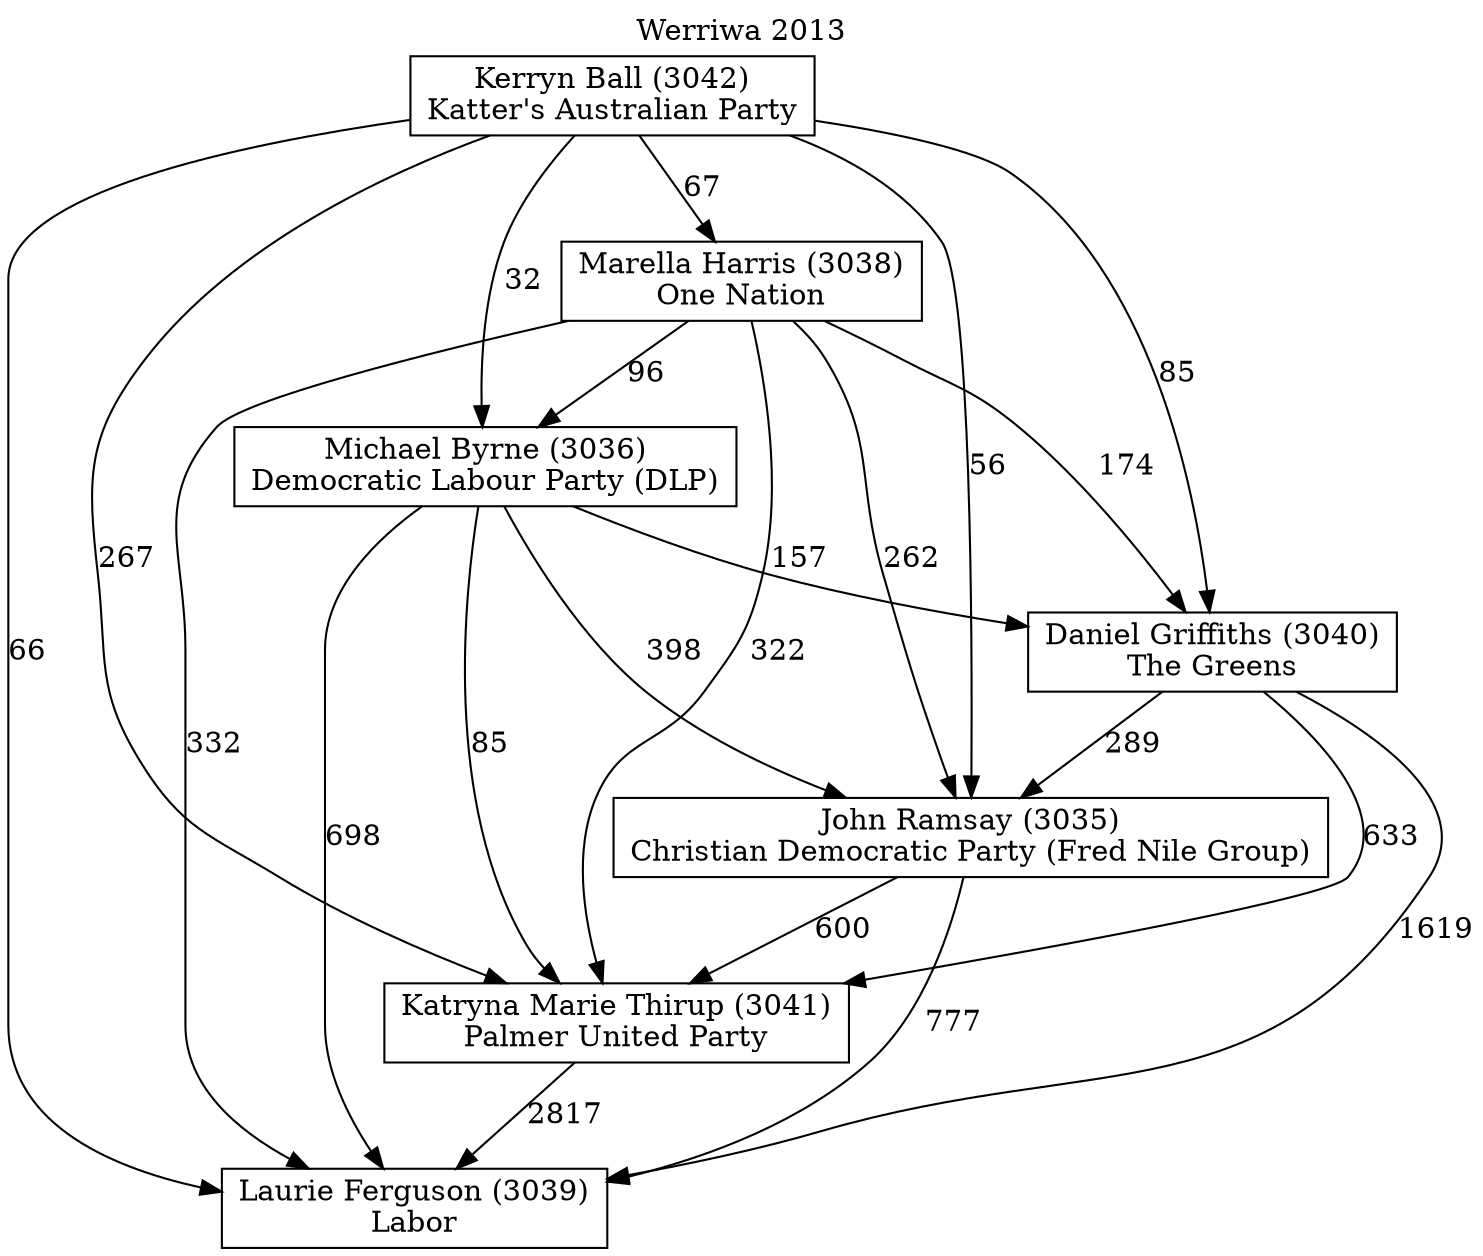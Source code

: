 // House preference flow
digraph "Laurie Ferguson (3039)_Werriwa_2013" {
	graph [label="Werriwa 2013" labelloc=t mclimit=10]
	node [shape=box]
	"Laurie Ferguson (3039)" [label="Laurie Ferguson (3039)
Labor"]
	"Katryna Marie Thirup (3041)" [label="Katryna Marie Thirup (3041)
Palmer United Party"]
	"John Ramsay (3035)" [label="John Ramsay (3035)
Christian Democratic Party (Fred Nile Group)"]
	"Daniel Griffiths (3040)" [label="Daniel Griffiths (3040)
The Greens"]
	"Michael Byrne (3036)" [label="Michael Byrne (3036)
Democratic Labour Party (DLP)"]
	"Marella Harris (3038)" [label="Marella Harris (3038)
One Nation"]
	"Kerryn Ball (3042)" [label="Kerryn Ball (3042)
Katter's Australian Party"]
	"Katryna Marie Thirup (3041)" -> "Laurie Ferguson (3039)" [label=2817]
	"John Ramsay (3035)" -> "Katryna Marie Thirup (3041)" [label=600]
	"Daniel Griffiths (3040)" -> "John Ramsay (3035)" [label=289]
	"Michael Byrne (3036)" -> "Daniel Griffiths (3040)" [label=157]
	"Marella Harris (3038)" -> "Michael Byrne (3036)" [label=96]
	"Kerryn Ball (3042)" -> "Marella Harris (3038)" [label=67]
	"John Ramsay (3035)" -> "Laurie Ferguson (3039)" [label=777]
	"Daniel Griffiths (3040)" -> "Laurie Ferguson (3039)" [label=1619]
	"Michael Byrne (3036)" -> "Laurie Ferguson (3039)" [label=698]
	"Marella Harris (3038)" -> "Laurie Ferguson (3039)" [label=332]
	"Kerryn Ball (3042)" -> "Laurie Ferguson (3039)" [label=66]
	"Kerryn Ball (3042)" -> "Michael Byrne (3036)" [label=32]
	"Marella Harris (3038)" -> "Daniel Griffiths (3040)" [label=174]
	"Kerryn Ball (3042)" -> "Daniel Griffiths (3040)" [label=85]
	"Michael Byrne (3036)" -> "John Ramsay (3035)" [label=398]
	"Marella Harris (3038)" -> "John Ramsay (3035)" [label=262]
	"Kerryn Ball (3042)" -> "John Ramsay (3035)" [label=56]
	"Daniel Griffiths (3040)" -> "Katryna Marie Thirup (3041)" [label=633]
	"Michael Byrne (3036)" -> "Katryna Marie Thirup (3041)" [label=85]
	"Marella Harris (3038)" -> "Katryna Marie Thirup (3041)" [label=322]
	"Kerryn Ball (3042)" -> "Katryna Marie Thirup (3041)" [label=267]
}
